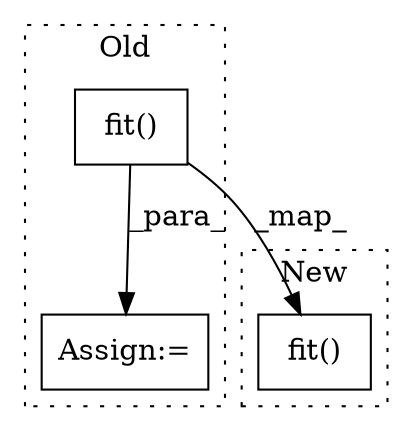 digraph G {
subgraph cluster0 {
1 [label="fit()" a="75" s="5840,5857" l="12,1" shape="box"];
3 [label="Assign:=" a="68" s="5837" l="3" shape="box"];
label = "Old";
style="dotted";
}
subgraph cluster1 {
2 [label="fit()" a="75" s="5891,5908" l="12,1" shape="box"];
label = "New";
style="dotted";
}
1 -> 3 [label="_para_"];
1 -> 2 [label="_map_"];
}